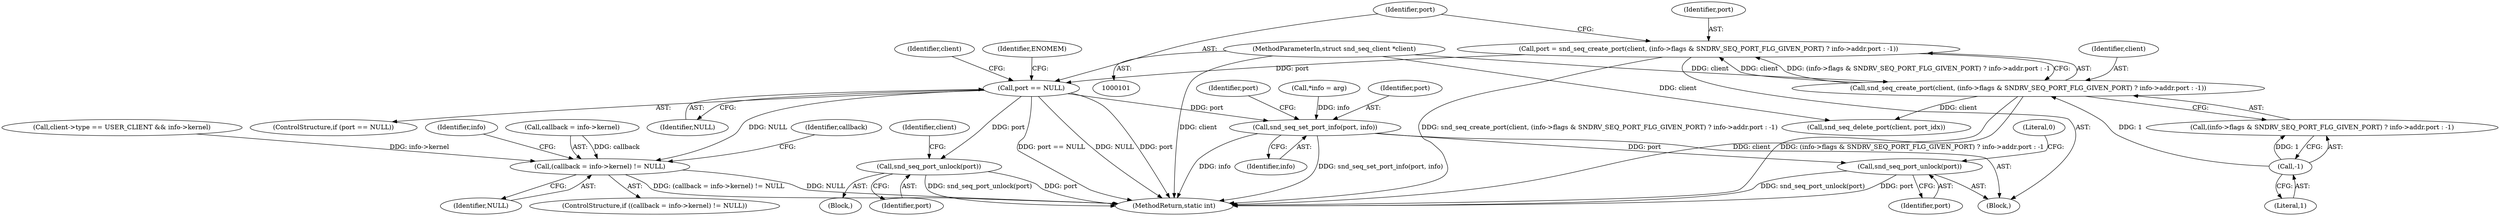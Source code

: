 digraph "0_linux_71105998845fb012937332fe2e806d443c09e026@API" {
"1000125" [label="(Call,port = snd_seq_create_port(client, (info->flags & SNDRV_SEQ_PORT_FLG_GIVEN_PORT) ? info->addr.port : -1))"];
"1000127" [label="(Call,snd_seq_create_port(client, (info->flags & SNDRV_SEQ_PORT_FLG_GIVEN_PORT) ? info->addr.port : -1))"];
"1000102" [label="(MethodParameterIn,struct snd_seq_client *client)"];
"1000140" [label="(Call,-1)"];
"1000143" [label="(Call,port == NULL)"];
"1000167" [label="(Call,snd_seq_port_unlock(port))"];
"1000183" [label="(Call,(callback = info->kernel) != NULL)"];
"1000266" [label="(Call,snd_seq_set_port_info(port, info))"];
"1000280" [label="(Call,snd_seq_port_unlock(port))"];
"1000150" [label="(Call,client->type == USER_CLIENT && info->kernel)"];
"1000281" [label="(Identifier,port)"];
"1000104" [label="(Block,)"];
"1000283" [label="(Literal,0)"];
"1000126" [label="(Identifier,port)"];
"1000145" [label="(Identifier,NULL)"];
"1000153" [label="(Identifier,client)"];
"1000159" [label="(Block,)"];
"1000143" [label="(Call,port == NULL)"];
"1000167" [label="(Call,snd_seq_port_unlock(port))"];
"1000170" [label="(Identifier,client)"];
"1000280" [label="(Call,snd_seq_port_unlock(port))"];
"1000169" [label="(Call,snd_seq_delete_port(client, port_idx))"];
"1000189" [label="(Identifier,NULL)"];
"1000129" [label="(Call,(info->flags & SNDRV_SEQ_PORT_FLG_GIVEN_PORT) ? info->addr.port : -1)"];
"1000127" [label="(Call,snd_seq_create_port(client, (info->flags & SNDRV_SEQ_PORT_FLG_GIVEN_PORT) ? info->addr.port : -1))"];
"1000148" [label="(Identifier,ENOMEM)"];
"1000168" [label="(Identifier,port)"];
"1000272" [label="(Identifier,port)"];
"1000106" [label="(Call,*info = arg)"];
"1000128" [label="(Identifier,client)"];
"1000261" [label="(Identifier,info)"];
"1000140" [label="(Call,-1)"];
"1000142" [label="(ControlStructure,if (port == NULL))"];
"1000125" [label="(Call,port = snd_seq_create_port(client, (info->flags & SNDRV_SEQ_PORT_FLG_GIVEN_PORT) ? info->addr.port : -1))"];
"1000193" [label="(Identifier,callback)"];
"1000284" [label="(MethodReturn,static int)"];
"1000102" [label="(MethodParameterIn,struct snd_seq_client *client)"];
"1000182" [label="(ControlStructure,if ((callback = info->kernel) != NULL))"];
"1000268" [label="(Identifier,info)"];
"1000267" [label="(Identifier,port)"];
"1000184" [label="(Call,callback = info->kernel)"];
"1000144" [label="(Identifier,port)"];
"1000141" [label="(Literal,1)"];
"1000183" [label="(Call,(callback = info->kernel) != NULL)"];
"1000266" [label="(Call,snd_seq_set_port_info(port, info))"];
"1000125" -> "1000104"  [label="AST: "];
"1000125" -> "1000127"  [label="CFG: "];
"1000126" -> "1000125"  [label="AST: "];
"1000127" -> "1000125"  [label="AST: "];
"1000144" -> "1000125"  [label="CFG: "];
"1000125" -> "1000284"  [label="DDG: snd_seq_create_port(client, (info->flags & SNDRV_SEQ_PORT_FLG_GIVEN_PORT) ? info->addr.port : -1)"];
"1000127" -> "1000125"  [label="DDG: client"];
"1000127" -> "1000125"  [label="DDG: (info->flags & SNDRV_SEQ_PORT_FLG_GIVEN_PORT) ? info->addr.port : -1"];
"1000125" -> "1000143"  [label="DDG: port"];
"1000127" -> "1000129"  [label="CFG: "];
"1000128" -> "1000127"  [label="AST: "];
"1000129" -> "1000127"  [label="AST: "];
"1000127" -> "1000284"  [label="DDG: (info->flags & SNDRV_SEQ_PORT_FLG_GIVEN_PORT) ? info->addr.port : -1"];
"1000127" -> "1000284"  [label="DDG: client"];
"1000102" -> "1000127"  [label="DDG: client"];
"1000140" -> "1000127"  [label="DDG: 1"];
"1000127" -> "1000169"  [label="DDG: client"];
"1000102" -> "1000101"  [label="AST: "];
"1000102" -> "1000284"  [label="DDG: client"];
"1000102" -> "1000169"  [label="DDG: client"];
"1000140" -> "1000129"  [label="AST: "];
"1000140" -> "1000141"  [label="CFG: "];
"1000141" -> "1000140"  [label="AST: "];
"1000129" -> "1000140"  [label="CFG: "];
"1000140" -> "1000129"  [label="DDG: 1"];
"1000143" -> "1000142"  [label="AST: "];
"1000143" -> "1000145"  [label="CFG: "];
"1000144" -> "1000143"  [label="AST: "];
"1000145" -> "1000143"  [label="AST: "];
"1000148" -> "1000143"  [label="CFG: "];
"1000153" -> "1000143"  [label="CFG: "];
"1000143" -> "1000284"  [label="DDG: port"];
"1000143" -> "1000284"  [label="DDG: port == NULL"];
"1000143" -> "1000284"  [label="DDG: NULL"];
"1000143" -> "1000167"  [label="DDG: port"];
"1000143" -> "1000183"  [label="DDG: NULL"];
"1000143" -> "1000266"  [label="DDG: port"];
"1000167" -> "1000159"  [label="AST: "];
"1000167" -> "1000168"  [label="CFG: "];
"1000168" -> "1000167"  [label="AST: "];
"1000170" -> "1000167"  [label="CFG: "];
"1000167" -> "1000284"  [label="DDG: port"];
"1000167" -> "1000284"  [label="DDG: snd_seq_port_unlock(port)"];
"1000183" -> "1000182"  [label="AST: "];
"1000183" -> "1000189"  [label="CFG: "];
"1000184" -> "1000183"  [label="AST: "];
"1000189" -> "1000183"  [label="AST: "];
"1000193" -> "1000183"  [label="CFG: "];
"1000261" -> "1000183"  [label="CFG: "];
"1000183" -> "1000284"  [label="DDG: NULL"];
"1000183" -> "1000284"  [label="DDG: (callback = info->kernel) != NULL"];
"1000184" -> "1000183"  [label="DDG: callback"];
"1000150" -> "1000183"  [label="DDG: info->kernel"];
"1000266" -> "1000104"  [label="AST: "];
"1000266" -> "1000268"  [label="CFG: "];
"1000267" -> "1000266"  [label="AST: "];
"1000268" -> "1000266"  [label="AST: "];
"1000272" -> "1000266"  [label="CFG: "];
"1000266" -> "1000284"  [label="DDG: info"];
"1000266" -> "1000284"  [label="DDG: snd_seq_set_port_info(port, info)"];
"1000106" -> "1000266"  [label="DDG: info"];
"1000266" -> "1000280"  [label="DDG: port"];
"1000280" -> "1000104"  [label="AST: "];
"1000280" -> "1000281"  [label="CFG: "];
"1000281" -> "1000280"  [label="AST: "];
"1000283" -> "1000280"  [label="CFG: "];
"1000280" -> "1000284"  [label="DDG: snd_seq_port_unlock(port)"];
"1000280" -> "1000284"  [label="DDG: port"];
}
